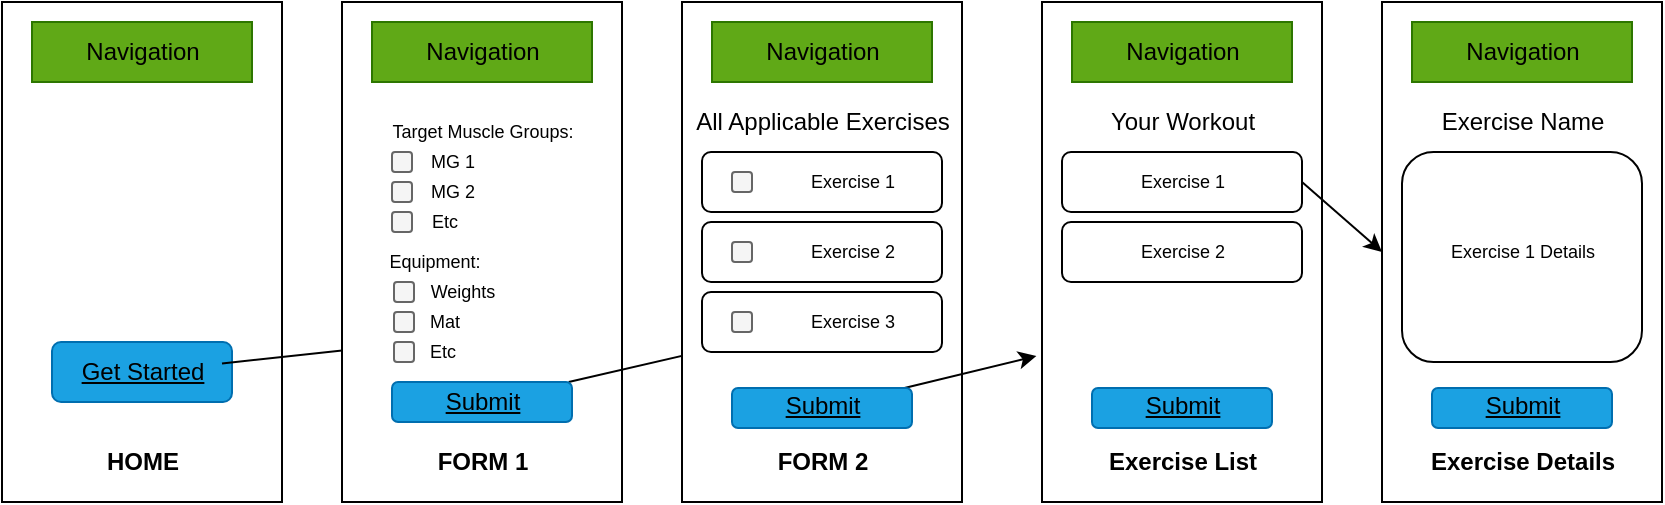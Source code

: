 <mxfile>
    <diagram id="XrV7SsJCw38dFSqlvUkh" name="Page-1">
        <mxGraphModel dx="1825" dy="2053" grid="1" gridSize="10" guides="1" tooltips="1" connect="1" arrows="1" fold="1" page="1" pageScale="1" pageWidth="850" pageHeight="1100" math="0" shadow="0">
            <root>
                <mxCell id="0"/>
                <mxCell id="1" parent="0"/>
                <mxCell id="2" value="" style="whiteSpace=wrap;html=1;" vertex="1" parent="1">
                    <mxGeometry x="-840" y="-1060" width="140" height="250" as="geometry"/>
                </mxCell>
                <mxCell id="3" value="HOME" style="text;html=1;resizable=0;autosize=1;align=center;verticalAlign=middle;points=[];fillColor=none;strokeColor=none;rounded=0;fontStyle=1" vertex="1" parent="1">
                    <mxGeometry x="-795" y="-840" width="50" height="20" as="geometry"/>
                </mxCell>
                <mxCell id="4" value="" style="whiteSpace=wrap;html=1;fillColor=#60a917;fontColor=#ffffff;strokeColor=#2D7600;" vertex="1" parent="1">
                    <mxGeometry x="-825" y="-1050" width="110" height="30" as="geometry"/>
                </mxCell>
                <mxCell id="5" value="Navigation" style="text;html=1;resizable=0;autosize=1;align=center;verticalAlign=middle;points=[];fillColor=none;strokeColor=none;rounded=0;" vertex="1" parent="1">
                    <mxGeometry x="-805" y="-1045" width="70" height="20" as="geometry"/>
                </mxCell>
                <mxCell id="6" value="" style="shape=image;imageAspect=0;aspect=fixed;verticalLabelPosition=bottom;verticalAlign=top;image=https://freesvg.org/img/Placeholder.png;" vertex="1" parent="1">
                    <mxGeometry x="-825" y="-1010" width="110" height="110" as="geometry"/>
                </mxCell>
                <mxCell id="7" value="" style="whiteSpace=wrap;html=1;rounded=1;fillColor=#1ba1e2;fontColor=#ffffff;strokeColor=#006EAF;" vertex="1" parent="1">
                    <mxGeometry x="-815" y="-890" width="90" height="30" as="geometry"/>
                </mxCell>
                <mxCell id="39" value="" style="edgeStyle=none;html=1;" edge="1" parent="1" source="8">
                    <mxGeometry relative="1" as="geometry">
                        <mxPoint x="-630" y="-890" as="targetPoint"/>
                    </mxGeometry>
                </mxCell>
                <mxCell id="8" value="Get Started" style="text;html=1;resizable=0;autosize=1;align=center;verticalAlign=middle;points=[];fillColor=none;strokeColor=none;rounded=0;fontStyle=4" vertex="1" parent="1">
                    <mxGeometry x="-810" y="-885" width="80" height="20" as="geometry"/>
                </mxCell>
                <mxCell id="9" value="" style="whiteSpace=wrap;html=1;" vertex="1" parent="1">
                    <mxGeometry x="-670" y="-1060" width="140" height="250" as="geometry"/>
                </mxCell>
                <mxCell id="10" value="FORM 1" style="text;html=1;resizable=0;autosize=1;align=center;verticalAlign=middle;points=[];fillColor=none;strokeColor=none;rounded=0;fontStyle=1" vertex="1" parent="1">
                    <mxGeometry x="-630" y="-840" width="60" height="20" as="geometry"/>
                </mxCell>
                <mxCell id="11" value="" style="whiteSpace=wrap;html=1;fillColor=#60a917;fontColor=#ffffff;strokeColor=#2D7600;" vertex="1" parent="1">
                    <mxGeometry x="-655" y="-1050" width="110" height="30" as="geometry"/>
                </mxCell>
                <mxCell id="12" value="Navigation" style="text;html=1;resizable=0;autosize=1;align=center;verticalAlign=middle;points=[];fillColor=none;strokeColor=none;rounded=0;" vertex="1" parent="1">
                    <mxGeometry x="-635" y="-1045" width="70" height="20" as="geometry"/>
                </mxCell>
                <mxCell id="40" value="" style="edgeStyle=none;html=1;" edge="1" parent="1" source="14">
                    <mxGeometry relative="1" as="geometry">
                        <mxPoint x="-470" y="-890" as="targetPoint"/>
                    </mxGeometry>
                </mxCell>
                <mxCell id="14" value="" style="whiteSpace=wrap;html=1;rounded=1;fillColor=#1ba1e2;fontColor=#ffffff;strokeColor=#006EAF;" vertex="1" parent="1">
                    <mxGeometry x="-645" y="-870" width="90" height="20" as="geometry"/>
                </mxCell>
                <mxCell id="15" value="Submit" style="text;html=1;resizable=0;autosize=1;align=center;verticalAlign=middle;points=[];fillColor=none;strokeColor=none;rounded=0;fontStyle=4" vertex="1" parent="1">
                    <mxGeometry x="-625" y="-870" width="50" height="20" as="geometry"/>
                </mxCell>
                <mxCell id="16" value="Target Muscle Groups:" style="text;html=1;resizable=0;autosize=1;align=center;verticalAlign=middle;points=[];fillColor=none;strokeColor=none;rounded=0;fontSize=9;" vertex="1" parent="1">
                    <mxGeometry x="-655" y="-1005" width="110" height="20" as="geometry"/>
                </mxCell>
                <mxCell id="22" value="" style="whiteSpace=wrap;html=1;rounded=1;fillColor=#f5f5f5;fontColor=#333333;strokeColor=#666666;" vertex="1" parent="1">
                    <mxGeometry x="-645" y="-985" width="10" height="10" as="geometry"/>
                </mxCell>
                <mxCell id="23" value="MG 1" style="text;html=1;resizable=0;autosize=1;align=center;verticalAlign=middle;points=[];fillColor=none;strokeColor=none;rounded=0;fontSize=9;" vertex="1" parent="1">
                    <mxGeometry x="-635" y="-990" width="40" height="20" as="geometry"/>
                </mxCell>
                <mxCell id="24" value="MG 2" style="text;html=1;resizable=0;autosize=1;align=center;verticalAlign=middle;points=[];fillColor=none;strokeColor=none;rounded=0;fontSize=9;" vertex="1" parent="1">
                    <mxGeometry x="-635" y="-975" width="40" height="20" as="geometry"/>
                </mxCell>
                <mxCell id="25" value="Etc" style="text;html=1;resizable=0;autosize=1;align=center;verticalAlign=middle;points=[];fillColor=none;strokeColor=none;rounded=0;fontSize=9;" vertex="1" parent="1">
                    <mxGeometry x="-634" y="-960" width="30" height="20" as="geometry"/>
                </mxCell>
                <mxCell id="26" value="" style="whiteSpace=wrap;html=1;" vertex="1" parent="1">
                    <mxGeometry x="-500" y="-1060" width="140" height="250" as="geometry"/>
                </mxCell>
                <mxCell id="27" value="FORM 2" style="text;html=1;resizable=0;autosize=1;align=center;verticalAlign=middle;points=[];fillColor=none;strokeColor=none;rounded=0;fontStyle=1" vertex="1" parent="1">
                    <mxGeometry x="-460" y="-840" width="60" height="20" as="geometry"/>
                </mxCell>
                <mxCell id="28" value="" style="whiteSpace=wrap;html=1;fillColor=#60a917;fontColor=#ffffff;strokeColor=#2D7600;" vertex="1" parent="1">
                    <mxGeometry x="-485" y="-1050" width="110" height="30" as="geometry"/>
                </mxCell>
                <mxCell id="29" value="Navigation" style="text;html=1;resizable=0;autosize=1;align=center;verticalAlign=middle;points=[];fillColor=none;strokeColor=none;rounded=0;" vertex="1" parent="1">
                    <mxGeometry x="-465" y="-1045" width="70" height="20" as="geometry"/>
                </mxCell>
                <mxCell id="75" value="" style="edgeStyle=none;html=1;fontSize=9;entryX=-0.02;entryY=0.708;entryDx=0;entryDy=0;entryPerimeter=0;" edge="1" parent="1" source="30" target="59">
                    <mxGeometry relative="1" as="geometry"/>
                </mxCell>
                <mxCell id="30" value="" style="whiteSpace=wrap;html=1;rounded=1;fillColor=#1ba1e2;fontColor=#ffffff;strokeColor=#006EAF;" vertex="1" parent="1">
                    <mxGeometry x="-475" y="-867" width="90" height="20" as="geometry"/>
                </mxCell>
                <mxCell id="31" value="Submit" style="text;html=1;resizable=0;autosize=1;align=center;verticalAlign=middle;points=[];fillColor=none;strokeColor=none;rounded=0;fontStyle=4" vertex="1" parent="1">
                    <mxGeometry x="-455" y="-868" width="50" height="20" as="geometry"/>
                </mxCell>
                <mxCell id="32" value="All Applicable Exercises" style="text;html=1;resizable=0;autosize=1;align=center;verticalAlign=middle;points=[];fillColor=none;strokeColor=none;rounded=0;" vertex="1" parent="1">
                    <mxGeometry x="-500" y="-1010" width="140" height="20" as="geometry"/>
                </mxCell>
                <mxCell id="41" value="" style="whiteSpace=wrap;html=1;rounded=1;fillColor=#f5f5f5;fontColor=#333333;strokeColor=#666666;" vertex="1" parent="1">
                    <mxGeometry x="-645" y="-970" width="10" height="10" as="geometry"/>
                </mxCell>
                <mxCell id="42" value="" style="whiteSpace=wrap;html=1;rounded=1;fillColor=#f5f5f5;fontColor=#333333;strokeColor=#666666;" vertex="1" parent="1">
                    <mxGeometry x="-645" y="-955" width="10" height="10" as="geometry"/>
                </mxCell>
                <mxCell id="44" value="" style="whiteSpace=wrap;html=1;rounded=1;fillColor=#f5f5f5;fontColor=#333333;strokeColor=#666666;" vertex="1" parent="1">
                    <mxGeometry x="-644" y="-920" width="10" height="10" as="geometry"/>
                </mxCell>
                <mxCell id="45" value="Weights" style="text;html=1;resizable=0;autosize=1;align=center;verticalAlign=middle;points=[];fillColor=none;strokeColor=none;rounded=0;fontSize=9;" vertex="1" parent="1">
                    <mxGeometry x="-635" y="-925" width="50" height="20" as="geometry"/>
                </mxCell>
                <mxCell id="46" value="Mat" style="text;html=1;resizable=0;autosize=1;align=center;verticalAlign=middle;points=[];fillColor=none;strokeColor=none;rounded=0;fontSize=9;" vertex="1" parent="1">
                    <mxGeometry x="-634" y="-910" width="30" height="20" as="geometry"/>
                </mxCell>
                <mxCell id="47" value="" style="whiteSpace=wrap;html=1;rounded=1;fillColor=#f5f5f5;fontColor=#333333;strokeColor=#666666;" vertex="1" parent="1">
                    <mxGeometry x="-644" y="-905" width="10" height="10" as="geometry"/>
                </mxCell>
                <mxCell id="48" value="" style="whiteSpace=wrap;html=1;rounded=1;fillColor=#f5f5f5;fontColor=#333333;strokeColor=#666666;" vertex="1" parent="1">
                    <mxGeometry x="-644" y="-890" width="10" height="10" as="geometry"/>
                </mxCell>
                <mxCell id="49" value="Equipment:" style="text;html=1;resizable=0;autosize=1;align=center;verticalAlign=middle;points=[];fillColor=none;strokeColor=none;rounded=0;fontSize=9;" vertex="1" parent="1">
                    <mxGeometry x="-654" y="-940" width="60" height="20" as="geometry"/>
                </mxCell>
                <mxCell id="50" value="Etc" style="text;html=1;resizable=0;autosize=1;align=center;verticalAlign=middle;points=[];fillColor=none;strokeColor=none;rounded=0;fontSize=9;" vertex="1" parent="1">
                    <mxGeometry x="-635" y="-895" width="30" height="20" as="geometry"/>
                </mxCell>
                <mxCell id="51" value="" style="whiteSpace=wrap;html=1;rounded=1;fontSize=9;" vertex="1" parent="1">
                    <mxGeometry x="-490" y="-985" width="120" height="30" as="geometry"/>
                </mxCell>
                <mxCell id="52" value="Exercise 1" style="text;html=1;resizable=0;autosize=1;align=center;verticalAlign=middle;points=[];fillColor=none;strokeColor=none;rounded=0;fontSize=9;" vertex="1" parent="1">
                    <mxGeometry x="-445" y="-980" width="60" height="20" as="geometry"/>
                </mxCell>
                <mxCell id="53" value="" style="whiteSpace=wrap;html=1;rounded=1;fontSize=9;" vertex="1" parent="1">
                    <mxGeometry x="-490" y="-950" width="120" height="30" as="geometry"/>
                </mxCell>
                <mxCell id="54" value="Exercise 2" style="text;html=1;resizable=0;autosize=1;align=center;verticalAlign=middle;points=[];fillColor=none;strokeColor=none;rounded=0;fontSize=9;" vertex="1" parent="1">
                    <mxGeometry x="-445" y="-945" width="60" height="20" as="geometry"/>
                </mxCell>
                <mxCell id="35" value="" style="whiteSpace=wrap;html=1;rounded=1;fillColor=#f5f5f5;fontColor=#333333;strokeColor=#666666;" vertex="1" parent="1">
                    <mxGeometry x="-475" y="-975" width="10" height="10" as="geometry"/>
                </mxCell>
                <mxCell id="55" value="" style="whiteSpace=wrap;html=1;rounded=1;fillColor=#f5f5f5;fontColor=#333333;strokeColor=#666666;" vertex="1" parent="1">
                    <mxGeometry x="-475" y="-940" width="10" height="10" as="geometry"/>
                </mxCell>
                <mxCell id="56" value="" style="whiteSpace=wrap;html=1;rounded=1;fontSize=9;" vertex="1" parent="1">
                    <mxGeometry x="-490" y="-915" width="120" height="30" as="geometry"/>
                </mxCell>
                <mxCell id="57" value="Exercise 3" style="text;html=1;resizable=0;autosize=1;align=center;verticalAlign=middle;points=[];fillColor=none;strokeColor=none;rounded=0;fontSize=9;" vertex="1" parent="1">
                    <mxGeometry x="-445" y="-910" width="60" height="20" as="geometry"/>
                </mxCell>
                <mxCell id="58" value="" style="whiteSpace=wrap;html=1;rounded=1;fillColor=#f5f5f5;fontColor=#333333;strokeColor=#666666;" vertex="1" parent="1">
                    <mxGeometry x="-475" y="-905" width="10" height="10" as="geometry"/>
                </mxCell>
                <mxCell id="59" value="" style="whiteSpace=wrap;html=1;" vertex="1" parent="1">
                    <mxGeometry x="-320" y="-1060" width="140" height="250" as="geometry"/>
                </mxCell>
                <mxCell id="60" value="Exercise List" style="text;html=1;resizable=0;autosize=1;align=center;verticalAlign=middle;points=[];fillColor=none;strokeColor=none;rounded=0;fontStyle=1" vertex="1" parent="1">
                    <mxGeometry x="-295" y="-840" width="90" height="20" as="geometry"/>
                </mxCell>
                <mxCell id="61" value="" style="whiteSpace=wrap;html=1;fillColor=#60a917;fontColor=#ffffff;strokeColor=#2D7600;" vertex="1" parent="1">
                    <mxGeometry x="-305" y="-1050" width="110" height="30" as="geometry"/>
                </mxCell>
                <mxCell id="62" value="Navigation" style="text;html=1;resizable=0;autosize=1;align=center;verticalAlign=middle;points=[];fillColor=none;strokeColor=none;rounded=0;" vertex="1" parent="1">
                    <mxGeometry x="-285" y="-1045" width="70" height="20" as="geometry"/>
                </mxCell>
                <mxCell id="63" value="" style="whiteSpace=wrap;html=1;rounded=1;fillColor=#1ba1e2;fontColor=#ffffff;strokeColor=#006EAF;" vertex="1" parent="1">
                    <mxGeometry x="-295" y="-867" width="90" height="20" as="geometry"/>
                </mxCell>
                <mxCell id="64" value="Submit" style="text;html=1;resizable=0;autosize=1;align=center;verticalAlign=middle;points=[];fillColor=none;strokeColor=none;rounded=0;fontStyle=4" vertex="1" parent="1">
                    <mxGeometry x="-275" y="-868" width="50" height="20" as="geometry"/>
                </mxCell>
                <mxCell id="65" value="Your Workout" style="text;html=1;resizable=0;autosize=1;align=center;verticalAlign=middle;points=[];fillColor=none;strokeColor=none;rounded=0;" vertex="1" parent="1">
                    <mxGeometry x="-295" y="-1010" width="90" height="20" as="geometry"/>
                </mxCell>
                <mxCell id="66" value="" style="whiteSpace=wrap;html=1;rounded=1;fontSize=9;" vertex="1" parent="1">
                    <mxGeometry x="-310" y="-985" width="120" height="30" as="geometry"/>
                </mxCell>
                <mxCell id="67" value="Exercise 1" style="text;html=1;resizable=0;autosize=1;align=center;verticalAlign=middle;points=[];fillColor=none;strokeColor=none;rounded=0;fontSize=9;" vertex="1" parent="1">
                    <mxGeometry x="-280" y="-980" width="60" height="20" as="geometry"/>
                </mxCell>
                <mxCell id="90" value="" style="edgeStyle=none;html=1;fontSize=9;entryX=0;entryY=0.5;entryDx=0;entryDy=0;exitX=1;exitY=0.5;exitDx=0;exitDy=0;" edge="1" parent="1" source="66" target="76">
                    <mxGeometry relative="1" as="geometry">
                        <mxPoint x="-160" y="-935" as="targetPoint"/>
                    </mxGeometry>
                </mxCell>
                <mxCell id="68" value="" style="whiteSpace=wrap;html=1;rounded=1;fontSize=9;" vertex="1" parent="1">
                    <mxGeometry x="-310" y="-950" width="120" height="30" as="geometry"/>
                </mxCell>
                <mxCell id="69" value="Exercise 2" style="text;html=1;resizable=0;autosize=1;align=center;verticalAlign=middle;points=[];fillColor=none;strokeColor=none;rounded=0;fontSize=9;" vertex="1" parent="1">
                    <mxGeometry x="-280" y="-945" width="60" height="20" as="geometry"/>
                </mxCell>
                <mxCell id="76" value="" style="whiteSpace=wrap;html=1;" vertex="1" parent="1">
                    <mxGeometry x="-150" y="-1060" width="140" height="250" as="geometry"/>
                </mxCell>
                <mxCell id="77" value="Exercise Details" style="text;html=1;resizable=0;autosize=1;align=center;verticalAlign=middle;points=[];fillColor=none;strokeColor=none;rounded=0;fontStyle=1" vertex="1" parent="1">
                    <mxGeometry x="-135" y="-840" width="110" height="20" as="geometry"/>
                </mxCell>
                <mxCell id="78" value="" style="whiteSpace=wrap;html=1;fillColor=#60a917;fontColor=#ffffff;strokeColor=#2D7600;" vertex="1" parent="1">
                    <mxGeometry x="-135" y="-1050" width="110" height="30" as="geometry"/>
                </mxCell>
                <mxCell id="79" value="Navigation" style="text;html=1;resizable=0;autosize=1;align=center;verticalAlign=middle;points=[];fillColor=none;strokeColor=none;rounded=0;" vertex="1" parent="1">
                    <mxGeometry x="-115" y="-1045" width="70" height="20" as="geometry"/>
                </mxCell>
                <mxCell id="80" value="" style="whiteSpace=wrap;html=1;rounded=1;fillColor=#1ba1e2;fontColor=#ffffff;strokeColor=#006EAF;" vertex="1" parent="1">
                    <mxGeometry x="-125" y="-867" width="90" height="20" as="geometry"/>
                </mxCell>
                <mxCell id="81" value="Submit" style="text;html=1;resizable=0;autosize=1;align=center;verticalAlign=middle;points=[];fillColor=none;strokeColor=none;rounded=0;fontStyle=4" vertex="1" parent="1">
                    <mxGeometry x="-105" y="-868" width="50" height="20" as="geometry"/>
                </mxCell>
                <mxCell id="83" value="" style="whiteSpace=wrap;html=1;rounded=1;fontSize=9;" vertex="1" parent="1">
                    <mxGeometry x="-140" y="-985" width="120" height="105" as="geometry"/>
                </mxCell>
                <mxCell id="84" value="Exercise 1 Details" style="text;html=1;resizable=0;autosize=1;align=center;verticalAlign=middle;points=[];fillColor=none;strokeColor=none;rounded=0;fontSize=9;" vertex="1" parent="1">
                    <mxGeometry x="-125" y="-945" width="90" height="20" as="geometry"/>
                </mxCell>
                <mxCell id="89" value="Exercise Name" style="text;html=1;resizable=0;autosize=1;align=center;verticalAlign=middle;points=[];fillColor=none;strokeColor=none;rounded=0;" vertex="1" parent="1">
                    <mxGeometry x="-130" y="-1010" width="100" height="20" as="geometry"/>
                </mxCell>
            </root>
        </mxGraphModel>
    </diagram>
</mxfile>